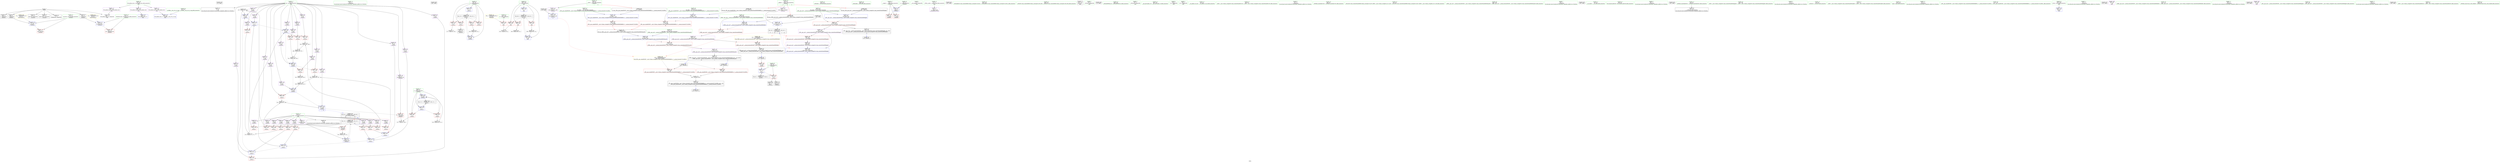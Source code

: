 digraph "SVFG" {
	label="SVFG";

	Node0x55f0c89d2800 [shape=record,color=grey,label="{NodeID: 0\nNullPtr}"];
	Node0x55f0c89d2800 -> Node0x55f0c89eebf0[style=solid];
	Node0x55f0c89d2800 -> Node0x55f0c89eecf0[style=solid];
	Node0x55f0c89d2800 -> Node0x55f0c89eedc0[style=solid];
	Node0x55f0c89d2800 -> Node0x55f0c89eee90[style=solid];
	Node0x55f0c89d2800 -> Node0x55f0c89eef60[style=solid];
	Node0x55f0c89d2800 -> Node0x55f0c89ef030[style=solid];
	Node0x55f0c89d2800 -> Node0x55f0c89f53e0[style=solid];
	Node0x55f0c8a1b880 [shape=record,color=black,label="{NodeID: 346\n91 = PHI()\n}"];
	Node0x55f0c89fb600 [shape=record,color=grey,label="{NodeID: 263\n167 = Binary(164, 166, )\n}"];
	Node0x55f0c89fb600 -> Node0x55f0c89f5dd0[style=solid];
	Node0x55f0c89f5f70 [shape=record,color=blue,label="{NodeID: 180\n179\<--178\n\<--sub7\n_Z5Solvev\n}"];
	Node0x55f0c89f5f70 -> Node0x55f0c89f4000[style=dashed];
	Node0x55f0c89f5f70 -> Node0x55f0c89f40d0[style=dashed];
	Node0x55f0c89f5f70 -> Node0x55f0c89f41a0[style=dashed];
	Node0x55f0c89f5f70 -> Node0x55f0c89f6040[style=dashed];
	Node0x55f0c89ed1c0 [shape=record,color=purple,label="{NodeID: 97\n179\<--21\n\<--out\n_Z5Solvev\n}"];
	Node0x55f0c89ed1c0 -> Node0x55f0c89f5f70[style=solid];
	Node0x55f0c89eb100 [shape=record,color=green,label="{NodeID: 14\n218\<--1\n\<--dummyObj\nCan only get source location for instruction, argument, global var or function.}"];
	Node0x55f0c8a1e530 [shape=record,color=black,label="{NodeID: 360\n350 = PHI()\n}"];
	Node0x55f0c89f27c0 [shape=record,color=grey,label="{NodeID: 277\n217 = cmp(216, 218, )\n}"];
	Node0x55f0c89f0b90 [shape=record,color=blue,label="{NodeID: 194\n329\<--214\ni\<--\nmain\n}"];
	Node0x55f0c89f0b90 -> Node0x55f0c8a0a310[style=dashed];
	Node0x55f0c89edd50 [shape=record,color=purple,label="{NodeID: 111\n381\<--40\nllvm.global_ctors_1\<--llvm.global_ctors\nGlob }"];
	Node0x55f0c89edd50 -> Node0x55f0c89f52e0[style=solid];
	Node0x55f0c89ebe40 [shape=record,color=green,label="{NodeID: 28\n78\<--79\n__begin1\<--__begin1_field_insensitive\n_Z5Solvev\n|{|<s1>9|<s2>10|<s3>11}}"];
	Node0x55f0c89ebe40 -> Node0x55f0c89edf50[style=solid];
	Node0x55f0c89ebe40:s1 -> Node0x55f0c8a1e700[style=solid,color=red];
	Node0x55f0c89ebe40:s2 -> Node0x55f0c8a1ea40[style=solid,color=red];
	Node0x55f0c89ebe40:s3 -> Node0x55f0c8a1ed90[style=solid,color=red];
	Node0x55f0c8a0a310 [shape=record,color=black,label="{NodeID: 291\nMR_38V_3 = PHI(MR_38V_4, MR_38V_2, )\npts\{330 \}\n}"];
	Node0x55f0c8a0a310 -> Node0x55f0c89f4ea0[style=dashed];
	Node0x55f0c8a0a310 -> Node0x55f0c89f4f70[style=dashed];
	Node0x55f0c8a0a310 -> Node0x55f0c89f5040[style=dashed];
	Node0x55f0c8a0a310 -> Node0x55f0c89f0c60[style=dashed];
	Node0x55f0c89f3230 [shape=record,color=red,label="{NodeID: 125\n223\<--84\n\<--i\n_Z5Solvev\n}"];
	Node0x55f0c89f3230 -> Node0x55f0c89ef670[style=solid];
	Node0x55f0c89ecb50 [shape=record,color=green,label="{NodeID: 42\n231\<--232\n_ZNSolsEi\<--_ZNSolsEi_field_insensitive\n}"];
	Node0x55f0c89f3d90 [shape=record,color=red,label="{NodeID: 139\n175\<--174\n\<--\n_Z5Solvev\n}"];
	Node0x55f0c89f3d90 -> Node0x55f0c89f1ec0[style=solid];
	Node0x55f0c89ee820 [shape=record,color=green,label="{NodeID: 56\n336\<--337\n_ZNSirsERi\<--_ZNSirsERi_field_insensitive\n}"];
	Node0x55f0c89f48f0 [shape=record,color=red,label="{NodeID: 153\n286\<--283\n\<--call\n_ZN9__gnu_cxxneIPcNSt7__cxx1112basic_stringIcSt11char_traitsIcESaIcEEEEEbRKNS_17__normal_iteratorIT_T0_EESD_\n}"];
	Node0x55f0c89f48f0 -> Node0x55f0c89f24c0[style=solid];
	Node0x55f0c89ef4d0 [shape=record,color=black,label="{NodeID: 70\n127\<--125\nidxprom\<--\n_Z5Solvev\n}"];
	Node0x55f0c89f54e0 [shape=record,color=blue,label="{NodeID: 167\n76\<--70\n__range1\<--s\n_Z5Solvev\n}"];
	Node0x55f0c89f54e0 -> Node0x55f0c89f2ef0[style=dashed];
	Node0x55f0c89f54e0 -> Node0x55f0c89f2fc0[style=dashed];
	Node0x55f0c89f0030 [shape=record,color=purple,label="{NodeID: 84\n170\<--8\n\<--num\n_Z5Solvev\n}"];
	Node0x55f0c89f0030 -> Node0x55f0c89f3cc0[style=solid];
	Node0x55f0c89e7a30 [shape=record,color=green,label="{NodeID: 1\n7\<--1\n__dso_handle\<--dummyObj\nGlob }"];
	Node0x55f0c8a1d710 [shape=record,color=black,label="{NodeID: 347\n104 = PHI()\n}"];
	Node0x55f0c8a1d710 -> Node0x55f0c89f55b0[style=solid];
	Node0x55f0c89fb780 [shape=record,color=grey,label="{NodeID: 264\n349 = Binary(348, 131, )\n}"];
	Node0x55f0c89f6040 [shape=record,color=blue,label="{NodeID: 181\n192\<--191\n\<--sub10\n_Z5Solvev\n}"];
	Node0x55f0c89f6040 -> Node0x55f0c89f4340[style=dashed];
	Node0x55f0c89f6040 -> Node0x55f0c89f4410[style=dashed];
	Node0x55f0c89f6040 -> Node0x55f0c89f6110[style=dashed];
	Node0x55f0c89ed290 [shape=record,color=purple,label="{NodeID: 98\n183\<--21\n\<--out\n_Z5Solvev\n}"];
	Node0x55f0c89ed290 -> Node0x55f0c89f4000[style=solid];
	Node0x55f0c89eb200 [shape=record,color=green,label="{NodeID: 15\n4\<--6\n_ZStL8__ioinit\<--_ZStL8__ioinit_field_insensitive\nGlob }"];
	Node0x55f0c89eb200 -> Node0x55f0c89efa80[style=solid];
	Node0x55f0c8a1e630 [shape=record,color=black,label="{NodeID: 361\n352 = PHI()\n}"];
	Node0x55f0c89f2940 [shape=record,color=grey,label="{NodeID: 278\n227 = cmp(222, 226, )\n}"];
	Node0x55f0c89f0c60 [shape=record,color=blue,label="{NodeID: 195\n329\<--356\ni\<--inc\nmain\n}"];
	Node0x55f0c89f0c60 -> Node0x55f0c8a0a310[style=dashed];
	Node0x55f0c89ede50 [shape=record,color=purple,label="{NodeID: 112\n382\<--40\nllvm.global_ctors_2\<--llvm.global_ctors\nGlob }"];
	Node0x55f0c89ede50 -> Node0x55f0c89f53e0[style=solid];
	Node0x55f0c89ebf10 [shape=record,color=green,label="{NodeID: 29\n80\<--81\n__end1\<--__end1_field_insensitive\n_Z5Solvev\n|{|<s1>9}}"];
	Node0x55f0c89ebf10 -> Node0x55f0c89ee020[style=solid];
	Node0x55f0c89ebf10:s1 -> Node0x55f0c8a1e900[style=solid,color=red];
	Node0x55f0c8a0a810 [shape=record,color=black,label="{NodeID: 292\nMR_40V_2 = PHI(MR_40V_3, MR_40V_1, )\npts\{200000 330000 \}\n|{<s0>23|<s1>23}}"];
	Node0x55f0c8a0a810:s0 -> Node0x55f0c89f5a90[style=dashed,color=red];
	Node0x55f0c8a0a810:s1 -> Node0x55f0c8a06c10[style=dashed,color=red];
	Node0x55f0c89f3300 [shape=record,color=red,label="{NodeID: 126\n229\<--84\n\<--i\n_Z5Solvev\n}"];
	Node0x55f0c89ecc50 [shape=record,color=green,label="{NodeID: 43\n244\<--245\n_ZSt4endlIcSt11char_traitsIcEERSt13basic_ostreamIT_T0_ES6_\<--_ZSt4endlIcSt11char_traitsIcEERSt13basic_ostreamIT_T0_ES6__field_insensitive\n}"];
	Node0x55f0c89f3e60 [shape=record,color=red,label="{NodeID: 140\n177\<--176\n\<--\n_Z5Solvev\n}"];
	Node0x55f0c89f3e60 -> Node0x55f0c89f1ec0[style=solid];
	Node0x55f0c89ee920 [shape=record,color=green,label="{NodeID: 57\n346\<--347\n_ZStlsISt11char_traitsIcEERSt13basic_ostreamIcT_ES5_PKc\<--_ZStlsISt11char_traitsIcEERSt13basic_ostreamIcT_ES5_PKc_field_insensitive\n}"];
	Node0x55f0c89f49c0 [shape=record,color=red,label="{NodeID: 154\n289\<--288\n\<--call1\n_ZN9__gnu_cxxneIPcNSt7__cxx1112basic_stringIcSt11char_traitsIcESaIcEEEEEbRKNS_17__normal_iteratorIT_T0_EESD_\n}"];
	Node0x55f0c89f49c0 -> Node0x55f0c89f24c0[style=solid];
	Node0x55f0c89ef5a0 [shape=record,color=black,label="{NodeID: 71\n324\<--214\nmain_ret\<--\nmain\n}"];
	Node0x55f0c89f55b0 [shape=record,color=blue,label="{NodeID: 168\n107\<--104\ncoerce.dive\<--call1\n_Z5Solvev\n}"];
	Node0x55f0c89f55b0 -> Node0x55f0c8a07110[style=dashed];
	Node0x55f0c89f0100 [shape=record,color=purple,label="{NodeID: 85\n174\<--8\n\<--num\n_Z5Solvev\n}"];
	Node0x55f0c89f0100 -> Node0x55f0c89f3d90[style=solid];
	Node0x55f0c89e9950 [shape=record,color=green,label="{NodeID: 2\n34\<--1\n_ZSt3cin\<--dummyObj\nGlob }"];
	Node0x55f0c8a1d870 [shape=record,color=black,label="{NodeID: 348\n52 = PHI()\n}"];
	Node0x55f0c89fb900 [shape=record,color=grey,label="{NodeID: 265\n201 = Binary(200, 202, )\n}"];
	Node0x55f0c89fb900 -> Node0x55f0c89f2340[style=solid];
	Node0x55f0c89f6110 [shape=record,color=blue,label="{NodeID: 182\n204\<--203\n\<--sub12\n_Z5Solvev\n}"];
	Node0x55f0c89f6110 -> Node0x55f0c89f45b0[style=dashed];
	Node0x55f0c89f6110 -> Node0x55f0c89f61e0[style=dashed];
	Node0x55f0c89ed360 [shape=record,color=purple,label="{NodeID: 99\n186\<--21\n\<--out\n_Z5Solvev\n}"];
	Node0x55f0c89ed360 -> Node0x55f0c89f40d0[style=solid];
	Node0x55f0c89eb300 [shape=record,color=green,label="{NodeID: 16\n8\<--20\nnum\<--num_field_insensitive\nGlob }"];
	Node0x55f0c89eb300 -> Node0x55f0c89ef100[style=solid];
	Node0x55f0c89eb300 -> Node0x55f0c89efb50[style=solid];
	Node0x55f0c89eb300 -> Node0x55f0c89efc20[style=solid];
	Node0x55f0c89eb300 -> Node0x55f0c89efcf0[style=solid];
	Node0x55f0c89eb300 -> Node0x55f0c89efdc0[style=solid];
	Node0x55f0c89eb300 -> Node0x55f0c89efe90[style=solid];
	Node0x55f0c89eb300 -> Node0x55f0c89eff60[style=solid];
	Node0x55f0c89eb300 -> Node0x55f0c89f0030[style=solid];
	Node0x55f0c89eb300 -> Node0x55f0c89f0100[style=solid];
	Node0x55f0c89eb300 -> Node0x55f0c89f01d0[style=solid];
	Node0x55f0c89eb300 -> Node0x55f0c89f02a0[style=solid];
	Node0x55f0c89eb300 -> Node0x55f0c89f0370[style=solid];
	Node0x55f0c8a1e700 [shape=record,color=black,label="{NodeID: 362\n274 = PHI(78, )\n0th arg _ZN9__gnu_cxxneIPcNSt7__cxx1112basic_stringIcSt11char_traitsIcESaIcEEEEEbRKNS_17__normal_iteratorIT_T0_EESD_ }"];
	Node0x55f0c8a1e700 -> Node0x55f0c89f65f0[style=solid];
	Node0x55f0c8a06710 [shape=record,color=black,label="{NodeID: 279\nMR_8V_2 = PHI(MR_8V_3, MR_8V_1, )\npts\{83 \}\n}"];
	Node0x55f0c8a06710 -> Node0x55f0c89f5750[style=dashed];
	Node0x55f0c89f0d30 [shape=record,color=blue,label="{NodeID: 196\n370\<--369\nthis.addr\<--this\n_ZNK9__gnu_cxx17__normal_iteratorIPcNSt7__cxx1112basic_stringIcSt11char_traitsIcESaIcEEEE4baseEv\n}"];
	Node0x55f0c89f0d30 -> Node0x55f0c89f5110[style=dashed];
	Node0x55f0c89edf50 [shape=record,color=purple,label="{NodeID: 113\n107\<--78\ncoerce.dive\<--__begin1\n_Z5Solvev\n}"];
	Node0x55f0c89edf50 -> Node0x55f0c89f55b0[style=solid];
	Node0x55f0c89ebfe0 [shape=record,color=green,label="{NodeID: 30\n82\<--83\nt\<--t_field_insensitive\n_Z5Solvev\n}"];
	Node0x55f0c89ebfe0 -> Node0x55f0c89f3090[style=solid];
	Node0x55f0c89ebfe0 -> Node0x55f0c89f5750[style=solid];
	Node0x55f0c8a0ad40 [shape=record,color=black,label="{NodeID: 293\nMR_10V_3 = PHI(MR_10V_4, MR_10V_2, )\npts\{85 \}\n}"];
	Node0x55f0c8a0ad40 -> Node0x55f0c89f3160[style=dashed];
	Node0x55f0c8a0ad40 -> Node0x55f0c89f3230[style=dashed];
	Node0x55f0c8a0ad40 -> Node0x55f0c89f3300[style=dashed];
	Node0x55f0c8a0ad40 -> Node0x55f0c89f33d0[style=dashed];
	Node0x55f0c8a0ad40 -> Node0x55f0c89f6520[style=dashed];
	Node0x55f0c89f33d0 [shape=record,color=red,label="{NodeID: 127\n239\<--84\n\<--i\n_Z5Solvev\n}"];
	Node0x55f0c89f33d0 -> Node0x55f0c89fbc00[style=solid];
	Node0x55f0c89ecd50 [shape=record,color=green,label="{NodeID: 44\n246\<--247\n_ZNSolsEPFRSoS_E\<--_ZNSolsEPFRSoS_E_field_insensitive\n}"];
	Node0x55f0c89f3f30 [shape=record,color=red,label="{NodeID: 141\n182\<--181\n\<--\n_Z5Solvev\n}"];
	Node0x55f0c89f3f30 -> Node0x55f0c89f1d40[style=solid];
	Node0x55f0c89eea20 [shape=record,color=green,label="{NodeID: 58\n370\<--371\nthis.addr\<--this.addr_field_insensitive\n_ZNK9__gnu_cxx17__normal_iteratorIPcNSt7__cxx1112basic_stringIcSt11char_traitsIcESaIcEEEE4baseEv\n}"];
	Node0x55f0c89eea20 -> Node0x55f0c89f5110[style=solid];
	Node0x55f0c89eea20 -> Node0x55f0c89f0d30[style=solid];
	Node0x55f0c89f4a90 [shape=record,color=red,label="{NodeID: 155\n297\<--294\nthis1\<--this.addr\n_ZNK9__gnu_cxx17__normal_iteratorIPcNSt7__cxx1112basic_stringIcSt11char_traitsIcESaIcEEEEdeEv\n}"];
	Node0x55f0c89f4a90 -> Node0x55f0c89f2a10[style=solid];
	Node0x55f0c89ef670 [shape=record,color=black,label="{NodeID: 72\n224\<--223\nidxprom17\<--\n_Z5Solvev\n}"];
	Node0x55f0c89f5680 [shape=record,color=blue,label="{NodeID: 169\n113\<--110\ncoerce.dive3\<--call2\n_Z5Solvev\n|{<s0>9}}"];
	Node0x55f0c89f5680:s0 -> Node0x55f0c8a0c260[style=dashed,color=red];
	Node0x55f0c89f01d0 [shape=record,color=purple,label="{NodeID: 86\n181\<--8\n\<--num\n_Z5Solvev\n}"];
	Node0x55f0c89f01d0 -> Node0x55f0c89f3f30[style=solid];
	Node0x55f0c89ea0a0 [shape=record,color=green,label="{NodeID: 3\n35\<--1\n_ZSt4cout\<--dummyObj\nGlob }"];
	Node0x55f0c8a1d940 [shape=record,color=black,label="{NodeID: 349\n110 = PHI()\n}"];
	Node0x55f0c8a1d940 -> Node0x55f0c89f5680[style=solid];
	Node0x55f0c89fba80 [shape=record,color=grey,label="{NodeID: 266\n235 = Binary(234, 131, )\n}"];
	Node0x55f0c89fba80 -> Node0x55f0c89f6450[style=solid];
	Node0x55f0c89f61e0 [shape=record,color=blue,label="{NodeID: 183\n211\<--210\n\<--sub13\n_Z5Solvev\n|{|<s1>23}}"];
	Node0x55f0c89f61e0 -> Node0x55f0c89f4680[style=dashed];
	Node0x55f0c89f61e0:s1 -> Node0x55f0c8a0a810[style=dashed,color=blue];
	Node0x55f0c89ed430 [shape=record,color=purple,label="{NodeID: 100\n189\<--21\n\<--out\n_Z5Solvev\n}"];
	Node0x55f0c89ed430 -> Node0x55f0c89f41a0[style=solid];
	Node0x55f0c89eb400 [shape=record,color=green,label="{NodeID: 17\n21\<--33\nout\<--out_field_insensitive\nGlob }"];
	Node0x55f0c89eb400 -> Node0x55f0c89ef200[style=solid];
	Node0x55f0c89eb400 -> Node0x55f0c89f0440[style=solid];
	Node0x55f0c89eb400 -> Node0x55f0c89f0510[style=solid];
	Node0x55f0c89eb400 -> Node0x55f0c89f05e0[style=solid];
	Node0x55f0c89eb400 -> Node0x55f0c89f06b0[style=solid];
	Node0x55f0c89eb400 -> Node0x55f0c89f0780[style=solid];
	Node0x55f0c89eb400 -> Node0x55f0c89f0850[style=solid];
	Node0x55f0c89eb400 -> Node0x55f0c89f0920[style=solid];
	Node0x55f0c89eb400 -> Node0x55f0c89ed0f0[style=solid];
	Node0x55f0c89eb400 -> Node0x55f0c89ed1c0[style=solid];
	Node0x55f0c89eb400 -> Node0x55f0c89ed290[style=solid];
	Node0x55f0c89eb400 -> Node0x55f0c89ed360[style=solid];
	Node0x55f0c89eb400 -> Node0x55f0c89ed430[style=solid];
	Node0x55f0c89eb400 -> Node0x55f0c89ed500[style=solid];
	Node0x55f0c89eb400 -> Node0x55f0c89ed5d0[style=solid];
	Node0x55f0c89eb400 -> Node0x55f0c89ed6a0[style=solid];
	Node0x55f0c89eb400 -> Node0x55f0c89ed770[style=solid];
	Node0x55f0c89eb400 -> Node0x55f0c89ed840[style=solid];
	Node0x55f0c89eb400 -> Node0x55f0c89ed910[style=solid];
	Node0x55f0c89eb400 -> Node0x55f0c89ed9e0[style=solid];
	Node0x55f0c8a1e900 [shape=record,color=black,label="{NodeID: 363\n275 = PHI(80, )\n1st arg _ZN9__gnu_cxxneIPcNSt7__cxx1112basic_stringIcSt11char_traitsIcESaIcEEEEEbRKNS_17__normal_iteratorIT_T0_EESD_ }"];
	Node0x55f0c8a1e900 -> Node0x55f0c89f66c0[style=solid];
	Node0x55f0c8a06c10 [shape=record,color=black,label="{NodeID: 280\nMR_14V_2 = PHI(MR_14V_3, MR_14V_1, )\npts\{200000 \}\n|{|<s12>23}}"];
	Node0x55f0c8a06c10 -> Node0x55f0c89f3710[style=dashed];
	Node0x55f0c8a06c10 -> Node0x55f0c89f37e0[style=dashed];
	Node0x55f0c8a06c10 -> Node0x55f0c89f38b0[style=dashed];
	Node0x55f0c8a06c10 -> Node0x55f0c89f3980[style=dashed];
	Node0x55f0c8a06c10 -> Node0x55f0c89f3a50[style=dashed];
	Node0x55f0c8a06c10 -> Node0x55f0c89f3b20[style=dashed];
	Node0x55f0c8a06c10 -> Node0x55f0c89f3cc0[style=dashed];
	Node0x55f0c8a06c10 -> Node0x55f0c89f3d90[style=dashed];
	Node0x55f0c8a06c10 -> Node0x55f0c89f3f30[style=dashed];
	Node0x55f0c8a06c10 -> Node0x55f0c89f4270[style=dashed];
	Node0x55f0c8a06c10 -> Node0x55f0c89f44e0[style=dashed];
	Node0x55f0c8a06c10 -> Node0x55f0c89f5820[style=dashed];
	Node0x55f0c8a06c10:s12 -> Node0x55f0c8a0a810[style=dashed,color=blue];
	Node0x55f0c89ee020 [shape=record,color=purple,label="{NodeID: 114\n113\<--80\ncoerce.dive3\<--__end1\n_Z5Solvev\n}"];
	Node0x55f0c89ee020 -> Node0x55f0c89f5680[style=solid];
	Node0x55f0c89ec0b0 [shape=record,color=green,label="{NodeID: 31\n84\<--85\ni\<--i_field_insensitive\n_Z5Solvev\n}"];
	Node0x55f0c89ec0b0 -> Node0x55f0c89f3160[style=solid];
	Node0x55f0c89ec0b0 -> Node0x55f0c89f3230[style=solid];
	Node0x55f0c89ec0b0 -> Node0x55f0c89f3300[style=solid];
	Node0x55f0c89ec0b0 -> Node0x55f0c89f33d0[style=solid];
	Node0x55f0c89ec0b0 -> Node0x55f0c89f62b0[style=solid];
	Node0x55f0c89ec0b0 -> Node0x55f0c89f6520[style=solid];
	Node0x55f0c8a0b240 [shape=record,color=black,label="{NodeID: 294\nMR_12V_2 = PHI(MR_12V_4, MR_12V_1, )\npts\{87 \}\n}"];
	Node0x55f0c8a0b240 -> Node0x55f0c89f6380[style=dashed];
	Node0x55f0c89f34a0 [shape=record,color=red,label="{NodeID: 128\n222\<--86\n\<--j\n_Z5Solvev\n}"];
	Node0x55f0c89f34a0 -> Node0x55f0c89f2940[style=solid];
	Node0x55f0c89ece50 [shape=record,color=green,label="{NodeID: 45\n260\<--261\n__gxx_personality_v0\<--__gxx_personality_v0_field_insensitive\n}"];
	Node0x55f0c89f4000 [shape=record,color=red,label="{NodeID: 142\n184\<--183\n\<--\n_Z5Solvev\n}"];
	Node0x55f0c89f4000 -> Node0x55f0c89f1d40[style=solid];
	Node0x55f0c89eeaf0 [shape=record,color=green,label="{NodeID: 59\n42\<--376\n_GLOBAL__sub_I_IvL_0_0.cpp\<--_GLOBAL__sub_I_IvL_0_0.cpp_field_insensitive\n}"];
	Node0x55f0c89eeaf0 -> Node0x55f0c89f52e0[style=solid];
	Node0x55f0c89f4b60 [shape=record,color=red,label="{NodeID: 156\n299\<--298\n\<--_M_current\n_ZNK9__gnu_cxx17__normal_iteratorIPcNSt7__cxx1112basic_stringIcSt11char_traitsIcESaIcEEEEdeEv\n}"];
	Node0x55f0c89f4b60 -> Node0x55f0c89ef810[style=solid];
	Node0x55f0c89ef740 [shape=record,color=black,label="{NodeID: 73\n273\<--290\n_ZN9__gnu_cxxneIPcNSt7__cxx1112basic_stringIcSt11char_traitsIcESaIcEEEEEbRKNS_17__normal_iteratorIT_T0_EESD__ret\<--cmp\n_ZN9__gnu_cxxneIPcNSt7__cxx1112basic_stringIcSt11char_traitsIcESaIcEEEEEbRKNS_17__normal_iteratorIT_T0_EESD_\n|{<s0>9}}"];
	Node0x55f0c89ef740:s0 -> Node0x55f0c8a1da70[style=solid,color=blue];
	Node0x55f0c89f5750 [shape=record,color=blue,label="{NodeID: 170\n82\<--123\nt\<--\n_Z5Solvev\n}"];
	Node0x55f0c89f5750 -> Node0x55f0c89f3090[style=dashed];
	Node0x55f0c89f5750 -> Node0x55f0c8a06710[style=dashed];
	Node0x55f0c89f02a0 [shape=record,color=purple,label="{NodeID: 87\n194\<--8\n\<--num\n_Z5Solvev\n}"];
	Node0x55f0c89f02a0 -> Node0x55f0c89f4270[style=solid];
	Node0x55f0c89ea130 [shape=record,color=green,label="{NodeID: 4\n36\<--1\n.str\<--dummyObj\nGlob }"];
	Node0x55f0c8a1da70 [shape=record,color=black,label="{NodeID: 350\n116 = PHI(273, )\n}"];
	Node0x55f0c89fbc00 [shape=record,color=grey,label="{NodeID: 267\n240 = Binary(239, 131, )\n}"];
	Node0x55f0c89fbc00 -> Node0x55f0c89f6520[style=solid];
	Node0x55f0c89f62b0 [shape=record,color=blue,label="{NodeID: 184\n84\<--214\ni\<--\n_Z5Solvev\n}"];
	Node0x55f0c89f62b0 -> Node0x55f0c8a0ad40[style=dashed];
	Node0x55f0c89ed500 [shape=record,color=purple,label="{NodeID: 101\n192\<--21\n\<--out\n_Z5Solvev\n}"];
	Node0x55f0c89ed500 -> Node0x55f0c89f6040[style=solid];
	Node0x55f0c89eb500 [shape=record,color=green,label="{NodeID: 18\n40\<--44\nllvm.global_ctors\<--llvm.global_ctors_field_insensitive\nGlob }"];
	Node0x55f0c89eb500 -> Node0x55f0c89edc50[style=solid];
	Node0x55f0c89eb500 -> Node0x55f0c89edd50[style=solid];
	Node0x55f0c89eb500 -> Node0x55f0c89ede50[style=solid];
	Node0x55f0c8a1ea40 [shape=record,color=black,label="{NodeID: 364\n293 = PHI(78, )\n0th arg _ZNK9__gnu_cxx17__normal_iteratorIPcNSt7__cxx1112basic_stringIcSt11char_traitsIcESaIcEEEEdeEv }"];
	Node0x55f0c8a1ea40 -> Node0x55f0c89f6790[style=solid];
	Node0x55f0c8a07110 [shape=record,color=black,label="{NodeID: 281\nMR_18V_3 = PHI(MR_18V_4, MR_18V_2, )\npts\{790000 \}\n|{<s0>9|<s1>10|<s2>11|<s3>11}}"];
	Node0x55f0c8a07110:s0 -> Node0x55f0c8a0c260[style=dashed,color=red];
	Node0x55f0c8a07110:s1 -> Node0x55f0c8a0cc60[style=dashed,color=red];
	Node0x55f0c8a07110:s2 -> Node0x55f0c89f4d00[style=dashed,color=red];
	Node0x55f0c8a07110:s3 -> Node0x55f0c89f09f0[style=dashed,color=red];
	Node0x55f0c89f2a10 [shape=record,color=purple,label="{NodeID: 115\n298\<--297\n_M_current\<--this1\n_ZNK9__gnu_cxx17__normal_iteratorIPcNSt7__cxx1112basic_stringIcSt11char_traitsIcESaIcEEEEdeEv\n}"];
	Node0x55f0c89f2a10 -> Node0x55f0c89f4b60[style=solid];
	Node0x55f0c89ec180 [shape=record,color=green,label="{NodeID: 32\n86\<--87\nj\<--j_field_insensitive\n_Z5Solvev\n}"];
	Node0x55f0c89ec180 -> Node0x55f0c89f34a0[style=solid];
	Node0x55f0c89ec180 -> Node0x55f0c89f3570[style=solid];
	Node0x55f0c89ec180 -> Node0x55f0c89f6380[style=solid];
	Node0x55f0c89ec180 -> Node0x55f0c89f6450[style=solid];
	Node0x55f0c89f3570 [shape=record,color=red,label="{NodeID: 129\n234\<--86\n\<--j\n_Z5Solvev\n}"];
	Node0x55f0c89f3570 -> Node0x55f0c89fba80[style=solid];
	Node0x55f0c89ecf50 [shape=record,color=green,label="{NodeID: 46\n276\<--277\n__lhs.addr\<--__lhs.addr_field_insensitive\n_ZN9__gnu_cxxneIPcNSt7__cxx1112basic_stringIcSt11char_traitsIcESaIcEEEEEbRKNS_17__normal_iteratorIT_T0_EESD_\n}"];
	Node0x55f0c89ecf50 -> Node0x55f0c89f4750[style=solid];
	Node0x55f0c89ecf50 -> Node0x55f0c89f65f0[style=solid];
	Node0x55f0c89f40d0 [shape=record,color=red,label="{NodeID: 143\n187\<--186\n\<--\n_Z5Solvev\n}"];
	Node0x55f0c89f40d0 -> Node0x55f0c89fb300[style=solid];
	Node0x55f0c89eebf0 [shape=record,color=black,label="{NodeID: 60\n2\<--3\ndummyVal\<--dummyVal\n}"];
	Node0x55f0c89f4c30 [shape=record,color=red,label="{NodeID: 157\n306\<--303\nthis1\<--this.addr\n_ZN9__gnu_cxx17__normal_iteratorIPcNSt7__cxx1112basic_stringIcSt11char_traitsIcESaIcEEEEppEv\n}"];
	Node0x55f0c89f4c30 -> Node0x55f0c89ef8e0[style=solid];
	Node0x55f0c89f4c30 -> Node0x55f0c89f2ae0[style=solid];
	Node0x55f0c89ef810 [shape=record,color=black,label="{NodeID: 74\n292\<--299\n_ZNK9__gnu_cxx17__normal_iteratorIPcNSt7__cxx1112basic_stringIcSt11char_traitsIcESaIcEEEEdeEv_ret\<--\n_ZNK9__gnu_cxx17__normal_iteratorIPcNSt7__cxx1112basic_stringIcSt11char_traitsIcESaIcEEEEdeEv\n|{<s0>10}}"];
	Node0x55f0c89ef810:s0 -> Node0x55f0c8a1db70[style=solid,color=blue];
	Node0x55f0c89f5820 [shape=record,color=blue,label="{NodeID: 171\n128\<--130\narrayidx\<--inc\n_Z5Solvev\n}"];
	Node0x55f0c89f5820 -> Node0x55f0c8a06c10[style=dashed];
	Node0x55f0c89f0370 [shape=record,color=purple,label="{NodeID: 88\n206\<--8\n\<--num\n_Z5Solvev\n}"];
	Node0x55f0c89f0370 -> Node0x55f0c89f44e0[style=solid];
	Node0x55f0c89ea1f0 [shape=record,color=green,label="{NodeID: 5\n38\<--1\n.str.1\<--dummyObj\nGlob }"];
	Node0x55f0c8a1db70 [shape=record,color=black,label="{NodeID: 351\n120 = PHI(292, )\n}"];
	Node0x55f0c8a1db70 -> Node0x55f0c89f3640[style=solid];
	Node0x55f0c89f1a40 [shape=record,color=grey,label="{NodeID: 268\n130 = Binary(129, 131, )\n}"];
	Node0x55f0c89f1a40 -> Node0x55f0c89f5820[style=solid];
	Node0x55f0c89f6380 [shape=record,color=blue,label="{NodeID: 185\n86\<--214\nj\<--\n_Z5Solvev\n}"];
	Node0x55f0c89f6380 -> Node0x55f0c89f34a0[style=dashed];
	Node0x55f0c89f6380 -> Node0x55f0c89f3570[style=dashed];
	Node0x55f0c89f6380 -> Node0x55f0c89f6450[style=dashed];
	Node0x55f0c89f6380 -> Node0x55f0c8a0b240[style=dashed];
	Node0x55f0c89ed5d0 [shape=record,color=purple,label="{NodeID: 102\n196\<--21\n\<--out\n_Z5Solvev\n}"];
	Node0x55f0c89ed5d0 -> Node0x55f0c89f4340[style=solid];
	Node0x55f0c89eb600 [shape=record,color=green,label="{NodeID: 19\n45\<--46\n__cxx_global_var_init\<--__cxx_global_var_init_field_insensitive\n}"];
	Node0x55f0c8a1eb80 [shape=record,color=black,label="{NodeID: 365\n369 = PHI(282, 287, )\n0th arg _ZNK9__gnu_cxx17__normal_iteratorIPcNSt7__cxx1112basic_stringIcSt11char_traitsIcESaIcEEEE4baseEv }"];
	Node0x55f0c8a1eb80 -> Node0x55f0c89f0d30[style=solid];
	Node0x55f0c89f2ae0 [shape=record,color=purple,label="{NodeID: 116\n307\<--306\n_M_current\<--this1\n_ZN9__gnu_cxx17__normal_iteratorIPcNSt7__cxx1112basic_stringIcSt11char_traitsIcESaIcEEEEppEv\n}"];
	Node0x55f0c89f2ae0 -> Node0x55f0c89f4d00[style=solid];
	Node0x55f0c89f2ae0 -> Node0x55f0c89f09f0[style=solid];
	Node0x55f0c89ec250 [shape=record,color=green,label="{NodeID: 33\n89\<--90\n_ZNSt7__cxx1112basic_stringIcSt11char_traitsIcESaIcEEC1Ev\<--_ZNSt7__cxx1112basic_stringIcSt11char_traitsIcESaIcEEC1Ev_field_insensitive\n}"];
	Node0x55f0c8a0c260 [shape=record,color=yellow,style=double,label="{NodeID: 296\n26V_1 = ENCHI(MR_26V_0)\npts\{790000 810000 \}\nFun[_ZN9__gnu_cxxneIPcNSt7__cxx1112basic_stringIcSt11char_traitsIcESaIcEEEEEbRKNS_17__normal_iteratorIT_T0_EESD_]}"];
	Node0x55f0c8a0c260 -> Node0x55f0c89f48f0[style=dashed];
	Node0x55f0c8a0c260 -> Node0x55f0c89f49c0[style=dashed];
	Node0x55f0c89f3640 [shape=record,color=red,label="{NodeID: 130\n123\<--120\n\<--call5\n_Z5Solvev\n}"];
	Node0x55f0c89f3640 -> Node0x55f0c89f5750[style=solid];
	Node0x55f0c89ed020 [shape=record,color=green,label="{NodeID: 47\n278\<--279\n__rhs.addr\<--__rhs.addr_field_insensitive\n_ZN9__gnu_cxxneIPcNSt7__cxx1112basic_stringIcSt11char_traitsIcESaIcEEEEEbRKNS_17__normal_iteratorIT_T0_EESD_\n}"];
	Node0x55f0c89ed020 -> Node0x55f0c89f4820[style=solid];
	Node0x55f0c89ed020 -> Node0x55f0c89f66c0[style=solid];
	Node0x55f0c89f41a0 [shape=record,color=red,label="{NodeID: 144\n190\<--189\n\<--\n_Z5Solvev\n}"];
	Node0x55f0c89f41a0 -> Node0x55f0c89f21c0[style=solid];
	Node0x55f0c89eecf0 [shape=record,color=black,label="{NodeID: 61\n138\<--3\n\<--dummyVal\n_Z5Solvev\n}"];
	Node0x55f0c89f4d00 [shape=record,color=red,label="{NodeID: 158\n308\<--307\n\<--_M_current\n_ZN9__gnu_cxx17__normal_iteratorIPcNSt7__cxx1112basic_stringIcSt11char_traitsIcESaIcEEEEppEv\n}"];
	Node0x55f0c89f4d00 -> Node0x55f0c89f2bb0[style=solid];
	Node0x55f0c89ef8e0 [shape=record,color=black,label="{NodeID: 75\n301\<--306\n_ZN9__gnu_cxx17__normal_iteratorIPcNSt7__cxx1112basic_stringIcSt11char_traitsIcESaIcEEEEppEv_ret\<--this1\n_ZN9__gnu_cxx17__normal_iteratorIPcNSt7__cxx1112basic_stringIcSt11char_traitsIcESaIcEEEEppEv\n|{<s0>11}}"];
	Node0x55f0c89ef8e0:s0 -> Node0x55f0c8a1dd00[style=solid,color=blue];
	Node0x55f0c89f58f0 [shape=record,color=blue,label="{NodeID: 172\n72\<--139\nexn.slot\<--\n_Z5Solvev\n}"];
	Node0x55f0c89f58f0 -> Node0x55f0c89f2d50[style=dashed];
	Node0x55f0c89f0440 [shape=record,color=purple,label="{NodeID: 89\n149\<--21\n\<--out\n_Z5Solvev\n}"];
	Node0x55f0c89f0440 -> Node0x55f0c89f5a90[style=solid];
	Node0x55f0c89eaa90 [shape=record,color=green,label="{NodeID: 6\n41\<--1\n\<--dummyObj\nCan only get source location for instruction, argument, global var or function.}"];
	Node0x55f0c8a1dd00 [shape=record,color=black,label="{NodeID: 352\n134 = PHI(301, )\n}"];
	Node0x55f0c89f1bc0 [shape=record,color=grey,label="{NodeID: 269\n198 = Binary(195, 197, )\n}"];
	Node0x55f0c89f1bc0 -> Node0x55f0c89f2340[style=solid];
	Node0x55f0c89f6450 [shape=record,color=blue,label="{NodeID: 186\n86\<--235\nj\<--inc24\n_Z5Solvev\n}"];
	Node0x55f0c89f6450 -> Node0x55f0c89f34a0[style=dashed];
	Node0x55f0c89f6450 -> Node0x55f0c89f3570[style=dashed];
	Node0x55f0c89f6450 -> Node0x55f0c89f6450[style=dashed];
	Node0x55f0c89f6450 -> Node0x55f0c8a0b240[style=dashed];
	Node0x55f0c89ed6a0 [shape=record,color=purple,label="{NodeID: 103\n199\<--21\n\<--out\n_Z5Solvev\n}"];
	Node0x55f0c89ed6a0 -> Node0x55f0c89f4410[style=solid];
	Node0x55f0c89eb700 [shape=record,color=green,label="{NodeID: 20\n49\<--50\n_ZNSt8ios_base4InitC1Ev\<--_ZNSt8ios_base4InitC1Ev_field_insensitive\n}"];
	Node0x55f0c8a1ed90 [shape=record,color=black,label="{NodeID: 366\n302 = PHI(78, )\n0th arg _ZN9__gnu_cxx17__normal_iteratorIPcNSt7__cxx1112basic_stringIcSt11char_traitsIcESaIcEEEEppEv }"];
	Node0x55f0c8a1ed90 -> Node0x55f0c89f6860[style=solid];
	Node0x55f0c89f2bb0 [shape=record,color=purple,label="{NodeID: 117\n309\<--308\nincdec.ptr\<--\n_ZN9__gnu_cxx17__normal_iteratorIPcNSt7__cxx1112basic_stringIcSt11char_traitsIcESaIcEEEEppEv\n}"];
	Node0x55f0c89f2bb0 -> Node0x55f0c89f09f0[style=solid];
	Node0x55f0c89ec350 [shape=record,color=green,label="{NodeID: 34\n92\<--93\n_ZStrsIcSt11char_traitsIcESaIcEERSt13basic_istreamIT_T0_ES7_RNSt7__cxx1112basic_stringIS4_S5_T1_EE\<--_ZStrsIcSt11char_traitsIcESaIcEERSt13basic_istreamIT_T0_ES7_RNSt7__cxx1112basic_stringIS4_S5_T1_EE_field_insensitive\n}"];
	Node0x55f0c89f3710 [shape=record,color=red,label="{NodeID: 131\n129\<--128\n\<--arrayidx\n_Z5Solvev\n}"];
	Node0x55f0c89f3710 -> Node0x55f0c89f1a40[style=solid];
	Node0x55f0c89ee110 [shape=record,color=green,label="{NodeID: 48\n284\<--285\n_ZNK9__gnu_cxx17__normal_iteratorIPcNSt7__cxx1112basic_stringIcSt11char_traitsIcESaIcEEEE4baseEv\<--_ZNK9__gnu_cxx17__normal_iteratorIPcNSt7__cxx1112basic_stringIcSt11char_traitsIcESaIcEEEE4baseEv_field_insensitive\n}"];
	Node0x55f0c89f4270 [shape=record,color=red,label="{NodeID: 145\n195\<--194\n\<--\n_Z5Solvev\n}"];
	Node0x55f0c89f4270 -> Node0x55f0c89f1bc0[style=solid];
	Node0x55f0c89eedc0 [shape=record,color=black,label="{NodeID: 62\n139\<--3\n\<--dummyVal\n_Z5Solvev\n}"];
	Node0x55f0c89eedc0 -> Node0x55f0c89f58f0[style=solid];
	Node0x55f0c89f4dd0 [shape=record,color=red,label="{NodeID: 159\n341\<--327\n\<--t\nmain\n}"];
	Node0x55f0c89f4dd0 -> Node0x55f0c89f2640[style=solid];
	Node0x55f0c89ef9b0 [shape=record,color=black,label="{NodeID: 76\n368\<--374\n_ZNK9__gnu_cxx17__normal_iteratorIPcNSt7__cxx1112basic_stringIcSt11char_traitsIcESaIcEEEE4baseEv_ret\<--_M_current\n_ZNK9__gnu_cxx17__normal_iteratorIPcNSt7__cxx1112basic_stringIcSt11char_traitsIcESaIcEEEE4baseEv\n|{<s0>16|<s1>17}}"];
	Node0x55f0c89ef9b0:s0 -> Node0x55f0c8a1dfb0[style=solid,color=blue];
	Node0x55f0c89ef9b0:s1 -> Node0x55f0c8a1e180[style=solid,color=blue];
	Node0x55f0c89f59c0 [shape=record,color=blue,label="{NodeID: 173\n74\<--141\nehselector.slot\<--\n_Z5Solvev\n}"];
	Node0x55f0c89f59c0 -> Node0x55f0c89f2e20[style=dashed];
	Node0x55f0c89f0510 [shape=record,color=purple,label="{NodeID: 90\n153\<--21\n\<--out\n_Z5Solvev\n}"];
	Node0x55f0c89f0510 -> Node0x55f0c89f5b60[style=solid];
	Node0x55f0c89eab20 [shape=record,color=green,label="{NodeID: 7\n95\<--1\n\<--dummyObj\nCan only get source location for instruction, argument, global var or function.}"];
	Node0x55f0c8a1de10 [shape=record,color=black,label="{NodeID: 353\n230 = PHI()\n}"];
	Node0x55f0c89f1d40 [shape=record,color=grey,label="{NodeID: 270\n185 = Binary(182, 184, )\n}"];
	Node0x55f0c89f1d40 -> Node0x55f0c89fb300[style=solid];
	Node0x55f0c89f6520 [shape=record,color=blue,label="{NodeID: 187\n84\<--240\ni\<--inc27\n_Z5Solvev\n}"];
	Node0x55f0c89f6520 -> Node0x55f0c8a0ad40[style=dashed];
	Node0x55f0c89ed770 [shape=record,color=purple,label="{NodeID: 104\n204\<--21\n\<--out\n_Z5Solvev\n}"];
	Node0x55f0c89ed770 -> Node0x55f0c89f6110[style=solid];
	Node0x55f0c89eb800 [shape=record,color=green,label="{NodeID: 21\n55\<--56\n__cxa_atexit\<--__cxa_atexit_field_insensitive\n}"];
	Node0x55f0c89f2c80 [shape=record,color=purple,label="{NodeID: 118\n374\<--373\n_M_current\<--this1\n_ZNK9__gnu_cxx17__normal_iteratorIPcNSt7__cxx1112basic_stringIcSt11char_traitsIcESaIcEEEE4baseEv\n}"];
	Node0x55f0c89f2c80 -> Node0x55f0c89ef9b0[style=solid];
	Node0x55f0c89ec450 [shape=record,color=green,label="{NodeID: 35\n98\<--99\nllvm.memset.p0i8.i64\<--llvm.memset.p0i8.i64_field_insensitive\n}"];
	Node0x55f0c8a0cc60 [shape=record,color=yellow,style=double,label="{NodeID: 298\n18V_1 = ENCHI(MR_18V_0)\npts\{790000 \}\nFun[_ZNK9__gnu_cxx17__normal_iteratorIPcNSt7__cxx1112basic_stringIcSt11char_traitsIcESaIcEEEEdeEv]}"];
	Node0x55f0c8a0cc60 -> Node0x55f0c89f4b60[style=dashed];
	Node0x55f0c89f37e0 [shape=record,color=red,label="{NodeID: 132\n148\<--147\n\<--\n_Z5Solvev\n}"];
	Node0x55f0c89f37e0 -> Node0x55f0c89f5a90[style=solid];
	Node0x55f0c89ee210 [shape=record,color=green,label="{NodeID: 49\n294\<--295\nthis.addr\<--this.addr_field_insensitive\n_ZNK9__gnu_cxx17__normal_iteratorIPcNSt7__cxx1112basic_stringIcSt11char_traitsIcESaIcEEEEdeEv\n}"];
	Node0x55f0c89ee210 -> Node0x55f0c89f4a90[style=solid];
	Node0x55f0c89ee210 -> Node0x55f0c89f6790[style=solid];
	Node0x55f0c8a0d960 [shape=record,color=yellow,style=double,label="{NodeID: 312\n36V_1 = ENCHI(MR_36V_0)\npts\{328 \}\nFun[main]}"];
	Node0x55f0c8a0d960 -> Node0x55f0c89f4dd0[style=dashed];
	Node0x55f0c89f4340 [shape=record,color=red,label="{NodeID: 146\n197\<--196\n\<--\n_Z5Solvev\n}"];
	Node0x55f0c89f4340 -> Node0x55f0c89f1bc0[style=solid];
	Node0x55f0c89eee90 [shape=record,color=black,label="{NodeID: 63\n141\<--3\n\<--dummyVal\n_Z5Solvev\n}"];
	Node0x55f0c89eee90 -> Node0x55f0c89f59c0[style=solid];
	Node0x55f0c89f4ea0 [shape=record,color=red,label="{NodeID: 160\n340\<--329\n\<--i\nmain\n}"];
	Node0x55f0c89f4ea0 -> Node0x55f0c89f2640[style=solid];
	Node0x55f0c89efa80 [shape=record,color=purple,label="{NodeID: 77\n51\<--4\n\<--_ZStL8__ioinit\n__cxx_global_var_init\n}"];
	Node0x55f0c89f5a90 [shape=record,color=blue,label="{NodeID: 174\n149\<--148\n\<--\n_Z5Solvev\n}"];
	Node0x55f0c89f5a90 -> Node0x55f0c89f5b60[style=dashed];
	Node0x55f0c89f05e0 [shape=record,color=purple,label="{NodeID: 91\n157\<--21\n\<--out\n_Z5Solvev\n}"];
	Node0x55f0c89f05e0 -> Node0x55f0c89f5c30[style=solid];
	Node0x55f0c89eabb0 [shape=record,color=green,label="{NodeID: 8\n96\<--1\n\<--dummyObj\nCan only get source location for instruction, argument, global var or function.}"];
	Node0x55f0c8a1dee0 [shape=record,color=black,label="{NodeID: 354\n243 = PHI()\n}"];
	Node0x55f0c89f1ec0 [shape=record,color=grey,label="{NodeID: 271\n178 = Binary(175, 177, )\n}"];
	Node0x55f0c89f1ec0 -> Node0x55f0c89f5f70[style=solid];
	Node0x55f0c89f65f0 [shape=record,color=blue,label="{NodeID: 188\n276\<--274\n__lhs.addr\<--__lhs\n_ZN9__gnu_cxxneIPcNSt7__cxx1112basic_stringIcSt11char_traitsIcESaIcEEEEEbRKNS_17__normal_iteratorIT_T0_EESD_\n}"];
	Node0x55f0c89f65f0 -> Node0x55f0c89f4750[style=dashed];
	Node0x55f0c89ed840 [shape=record,color=purple,label="{NodeID: 105\n208\<--21\n\<--out\n_Z5Solvev\n}"];
	Node0x55f0c89ed840 -> Node0x55f0c89f45b0[style=solid];
	Node0x55f0c89eb900 [shape=record,color=green,label="{NodeID: 22\n54\<--60\n_ZNSt8ios_base4InitD1Ev\<--_ZNSt8ios_base4InitD1Ev_field_insensitive\n}"];
	Node0x55f0c89eb900 -> Node0x55f0c89ef300[style=solid];
	Node0x55f0c89f2d50 [shape=record,color=red,label="{NodeID: 119\n250\<--72\nexn\<--exn.slot\n_Z5Solvev\n}"];
	Node0x55f0c89ec550 [shape=record,color=green,label="{NodeID: 36\n105\<--106\n_ZNSt7__cxx1112basic_stringIcSt11char_traitsIcESaIcEE5beginEv\<--_ZNSt7__cxx1112basic_stringIcSt11char_traitsIcESaIcEE5beginEv_field_insensitive\n}"];
	Node0x55f0c89f38b0 [shape=record,color=red,label="{NodeID: 133\n152\<--151\n\<--\n_Z5Solvev\n}"];
	Node0x55f0c89f38b0 -> Node0x55f0c89f5b60[style=solid];
	Node0x55f0c89ee2e0 [shape=record,color=green,label="{NodeID: 50\n303\<--304\nthis.addr\<--this.addr_field_insensitive\n_ZN9__gnu_cxx17__normal_iteratorIPcNSt7__cxx1112basic_stringIcSt11char_traitsIcESaIcEEEEppEv\n}"];
	Node0x55f0c89ee2e0 -> Node0x55f0c89f4c30[style=solid];
	Node0x55f0c89ee2e0 -> Node0x55f0c89f6860[style=solid];
	Node0x55f0c89f4410 [shape=record,color=red,label="{NodeID: 147\n200\<--199\n\<--\n_Z5Solvev\n}"];
	Node0x55f0c89f4410 -> Node0x55f0c89fb900[style=solid];
	Node0x55f0c89eef60 [shape=record,color=black,label="{NodeID: 64\n252\<--3\nlpad.val\<--dummyVal\n_Z5Solvev\n}"];
	Node0x55f0c89f4f70 [shape=record,color=red,label="{NodeID: 161\n348\<--329\n\<--i\nmain\n}"];
	Node0x55f0c89f4f70 -> Node0x55f0c89fb780[style=solid];
	Node0x55f0c89efb50 [shape=record,color=purple,label="{NodeID: 78\n128\<--8\narrayidx\<--num\n_Z5Solvev\n}"];
	Node0x55f0c89efb50 -> Node0x55f0c89f3710[style=solid];
	Node0x55f0c89efb50 -> Node0x55f0c89f5820[style=solid];
	Node0x55f0c89f5b60 [shape=record,color=blue,label="{NodeID: 175\n153\<--152\n\<--\n_Z5Solvev\n}"];
	Node0x55f0c89f5b60 -> Node0x55f0c89f5c30[style=dashed];
	Node0x55f0c89f06b0 [shape=record,color=purple,label="{NodeID: 92\n161\<--21\n\<--out\n_Z5Solvev\n}"];
	Node0x55f0c89f06b0 -> Node0x55f0c89f5d00[style=solid];
	Node0x55f0c89eac40 [shape=record,color=green,label="{NodeID: 9\n97\<--1\n\<--dummyObj\nCan only get source location for instruction, argument, global var or function.}"];
	Node0x55f0c8a1dfb0 [shape=record,color=black,label="{NodeID: 355\n283 = PHI(368, )\n}"];
	Node0x55f0c8a1dfb0 -> Node0x55f0c89f48f0[style=solid];
	Node0x55f0c89f2040 [shape=record,color=grey,label="{NodeID: 272\n210 = Binary(207, 209, )\n}"];
	Node0x55f0c89f2040 -> Node0x55f0c89f61e0[style=solid];
	Node0x55f0c89f66c0 [shape=record,color=blue,label="{NodeID: 189\n278\<--275\n__rhs.addr\<--__rhs\n_ZN9__gnu_cxxneIPcNSt7__cxx1112basic_stringIcSt11char_traitsIcESaIcEEEEEbRKNS_17__normal_iteratorIT_T0_EESD_\n}"];
	Node0x55f0c89f66c0 -> Node0x55f0c89f4820[style=dashed];
	Node0x55f0c89ed910 [shape=record,color=purple,label="{NodeID: 106\n211\<--21\n\<--out\n_Z5Solvev\n}"];
	Node0x55f0c89ed910 -> Node0x55f0c89f61e0[style=solid];
	Node0x55f0c89eba00 [shape=record,color=green,label="{NodeID: 23\n67\<--68\n_Z5Solvev\<--_Z5Solvev_field_insensitive\n}"];
	Node0x55f0c89f2e20 [shape=record,color=red,label="{NodeID: 120\n251\<--74\nsel\<--ehselector.slot\n_Z5Solvev\n}"];
	Node0x55f0c89ec650 [shape=record,color=green,label="{NodeID: 37\n111\<--112\n_ZNSt7__cxx1112basic_stringIcSt11char_traitsIcESaIcEE3endEv\<--_ZNSt7__cxx1112basic_stringIcSt11char_traitsIcESaIcEE3endEv_field_insensitive\n}"];
	Node0x55f0c8a0ce50 [shape=record,color=yellow,style=double,label="{NodeID: 300\n2V_1 = ENCHI(MR_2V_0)\npts\{73 \}\nFun[_Z5Solvev]}"];
	Node0x55f0c8a0ce50 -> Node0x55f0c89f58f0[style=dashed];
	Node0x55f0c89f3980 [shape=record,color=red,label="{NodeID: 134\n156\<--155\n\<--\n_Z5Solvev\n}"];
	Node0x55f0c89f3980 -> Node0x55f0c89f5c30[style=solid];
	Node0x55f0c89ee3b0 [shape=record,color=green,label="{NodeID: 51\n322\<--323\nmain\<--main_field_insensitive\n}"];
	Node0x55f0c89f44e0 [shape=record,color=red,label="{NodeID: 148\n207\<--206\n\<--\n_Z5Solvev\n}"];
	Node0x55f0c89f44e0 -> Node0x55f0c89f2040[style=solid];
	Node0x55f0c89ef030 [shape=record,color=black,label="{NodeID: 65\n253\<--3\nlpad.val31\<--dummyVal\n_Z5Solvev\n}"];
	Node0x55f0c89f5040 [shape=record,color=red,label="{NodeID: 162\n355\<--329\n\<--i\nmain\n}"];
	Node0x55f0c89f5040 -> Node0x55f0c89fb480[style=solid];
	Node0x55f0c89efc20 [shape=record,color=purple,label="{NodeID: 79\n147\<--8\n\<--num\n_Z5Solvev\n}"];
	Node0x55f0c89efc20 -> Node0x55f0c89f37e0[style=solid];
	Node0x55f0c89f5c30 [shape=record,color=blue,label="{NodeID: 176\n157\<--156\n\<--\n_Z5Solvev\n}"];
	Node0x55f0c89f5c30 -> Node0x55f0c89f5d00[style=dashed];
	Node0x55f0c89f0780 [shape=record,color=purple,label="{NodeID: 93\n165\<--21\n\<--out\n_Z5Solvev\n}"];
	Node0x55f0c89f0780 -> Node0x55f0c89f3bf0[style=solid];
	Node0x55f0c89ead00 [shape=record,color=green,label="{NodeID: 10\n101\<--1\n\<--dummyObj\nCan only get source location for instruction, argument, global var or function.}"];
	Node0x55f0c8a1e180 [shape=record,color=black,label="{NodeID: 356\n288 = PHI(368, )\n}"];
	Node0x55f0c8a1e180 -> Node0x55f0c89f49c0[style=solid];
	Node0x55f0c89f21c0 [shape=record,color=grey,label="{NodeID: 273\n191 = Binary(188, 190, )\n}"];
	Node0x55f0c89f21c0 -> Node0x55f0c89f6040[style=solid];
	Node0x55f0c89f6790 [shape=record,color=blue,label="{NodeID: 190\n294\<--293\nthis.addr\<--this\n_ZNK9__gnu_cxx17__normal_iteratorIPcNSt7__cxx1112basic_stringIcSt11char_traitsIcESaIcEEEEdeEv\n}"];
	Node0x55f0c89f6790 -> Node0x55f0c89f4a90[style=dashed];
	Node0x55f0c89ed9e0 [shape=record,color=purple,label="{NodeID: 107\n225\<--21\narrayidx18\<--out\n_Z5Solvev\n}"];
	Node0x55f0c89ed9e0 -> Node0x55f0c89f4680[style=solid];
	Node0x55f0c89ebb00 [shape=record,color=green,label="{NodeID: 24\n70\<--71\ns\<--s_field_insensitive\n_Z5Solvev\n}"];
	Node0x55f0c89ebb00 -> Node0x55f0c89f54e0[style=solid];
	Node0x55f0c89f2ef0 [shape=record,color=red,label="{NodeID: 121\n103\<--76\n\<--__range1\n_Z5Solvev\n}"];
	Node0x55f0c89ec750 [shape=record,color=green,label="{NodeID: 38\n117\<--118\n_ZN9__gnu_cxxneIPcNSt7__cxx1112basic_stringIcSt11char_traitsIcESaIcEEEEEbRKNS_17__normal_iteratorIT_T0_EESD_\<--_ZN9__gnu_cxxneIPcNSt7__cxx1112basic_stringIcSt11char_traitsIcESaIcEEEEEbRKNS_17__normal_iteratorIT_T0_EESD__field_insensitive\n}"];
	Node0x55f0c8a0cf60 [shape=record,color=yellow,style=double,label="{NodeID: 301\n4V_1 = ENCHI(MR_4V_0)\npts\{75 \}\nFun[_Z5Solvev]}"];
	Node0x55f0c8a0cf60 -> Node0x55f0c89f59c0[style=dashed];
	Node0x55f0c89f3a50 [shape=record,color=red,label="{NodeID: 135\n160\<--159\n\<--\n_Z5Solvev\n}"];
	Node0x55f0c89f3a50 -> Node0x55f0c89f5d00[style=solid];
	Node0x55f0c89ee4b0 [shape=record,color=green,label="{NodeID: 52\n325\<--326\nretval\<--retval_field_insensitive\nmain\n}"];
	Node0x55f0c89ee4b0 -> Node0x55f0c89f0ac0[style=solid];
	Node0x55f0c89f45b0 [shape=record,color=red,label="{NodeID: 149\n209\<--208\n\<--\n_Z5Solvev\n}"];
	Node0x55f0c89f45b0 -> Node0x55f0c89f2040[style=solid];
	Node0x55f0c89ef100 [shape=record,color=black,label="{NodeID: 66\n19\<--8\n\<--num\nCan only get source location for instruction, argument, global var or function.}"];
	Node0x55f0c89f5110 [shape=record,color=red,label="{NodeID: 163\n373\<--370\nthis1\<--this.addr\n_ZNK9__gnu_cxx17__normal_iteratorIPcNSt7__cxx1112basic_stringIcSt11char_traitsIcESaIcEEEE4baseEv\n}"];
	Node0x55f0c89f5110 -> Node0x55f0c89f2c80[style=solid];
	Node0x55f0c89efcf0 [shape=record,color=purple,label="{NodeID: 80\n151\<--8\n\<--num\n_Z5Solvev\n}"];
	Node0x55f0c89efcf0 -> Node0x55f0c89f38b0[style=solid];
	Node0x55f0c89f5d00 [shape=record,color=blue,label="{NodeID: 177\n161\<--160\n\<--\n_Z5Solvev\n}"];
	Node0x55f0c89f5d00 -> Node0x55f0c89f3bf0[style=dashed];
	Node0x55f0c89f5d00 -> Node0x55f0c89f5dd0[style=dashed];
	Node0x55f0c89f0850 [shape=record,color=purple,label="{NodeID: 94\n168\<--21\n\<--out\n_Z5Solvev\n}"];
	Node0x55f0c89f0850 -> Node0x55f0c89f5dd0[style=solid];
	Node0x55f0c89eae00 [shape=record,color=green,label="{NodeID: 11\n131\<--1\n\<--dummyObj\nCan only get source location for instruction, argument, global var or function.}"];
	Node0x55f0c8a1e2c0 [shape=record,color=black,label="{NodeID: 357\n332 = PHI()\n}"];
	Node0x55f0c89f2340 [shape=record,color=grey,label="{NodeID: 274\n203 = Binary(198, 201, )\n}"];
	Node0x55f0c89f2340 -> Node0x55f0c89f6110[style=solid];
	Node0x55f0c89f6860 [shape=record,color=blue,label="{NodeID: 191\n303\<--302\nthis.addr\<--this\n_ZN9__gnu_cxx17__normal_iteratorIPcNSt7__cxx1112basic_stringIcSt11char_traitsIcESaIcEEEEppEv\n}"];
	Node0x55f0c89f6860 -> Node0x55f0c89f4c30[style=dashed];
	Node0x55f0c89edab0 [shape=record,color=purple,label="{NodeID: 108\n344\<--36\n\<--.str\nmain\n}"];
	Node0x55f0c89ebbd0 [shape=record,color=green,label="{NodeID: 25\n72\<--73\nexn.slot\<--exn.slot_field_insensitive\n_Z5Solvev\n}"];
	Node0x55f0c89ebbd0 -> Node0x55f0c89f2d50[style=solid];
	Node0x55f0c89ebbd0 -> Node0x55f0c89f58f0[style=solid];
	Node0x55f0c89f2fc0 [shape=record,color=red,label="{NodeID: 122\n109\<--76\n\<--__range1\n_Z5Solvev\n}"];
	Node0x55f0c89ec850 [shape=record,color=green,label="{NodeID: 39\n121\<--122\n_ZNK9__gnu_cxx17__normal_iteratorIPcNSt7__cxx1112basic_stringIcSt11char_traitsIcESaIcEEEEdeEv\<--_ZNK9__gnu_cxx17__normal_iteratorIPcNSt7__cxx1112basic_stringIcSt11char_traitsIcESaIcEEEEdeEv_field_insensitive\n}"];
	Node0x55f0c89f3b20 [shape=record,color=red,label="{NodeID: 136\n164\<--163\n\<--\n_Z5Solvev\n}"];
	Node0x55f0c89f3b20 -> Node0x55f0c89fb600[style=solid];
	Node0x55f0c89ee580 [shape=record,color=green,label="{NodeID: 53\n327\<--328\nt\<--t_field_insensitive\nmain\n}"];
	Node0x55f0c89ee580 -> Node0x55f0c89f4dd0[style=solid];
	Node0x55f0c89f4680 [shape=record,color=red,label="{NodeID: 150\n226\<--225\n\<--arrayidx18\n_Z5Solvev\n}"];
	Node0x55f0c89f4680 -> Node0x55f0c89f2940[style=solid];
	Node0x55f0c89ef200 [shape=record,color=black,label="{NodeID: 67\n32\<--21\n\<--out\nCan only get source location for instruction, argument, global var or function.}"];
	Node0x55f0c89f51e0 [shape=record,color=blue,label="{NodeID: 164\n380\<--41\nllvm.global_ctors_0\<--\nGlob }"];
	Node0x55f0c89efdc0 [shape=record,color=purple,label="{NodeID: 81\n155\<--8\n\<--num\n_Z5Solvev\n}"];
	Node0x55f0c89efdc0 -> Node0x55f0c89f3980[style=solid];
	Node0x55f0c89fb300 [shape=record,color=grey,label="{NodeID: 261\n188 = Binary(185, 187, )\n}"];
	Node0x55f0c89fb300 -> Node0x55f0c89f21c0[style=solid];
	Node0x55f0c89f5dd0 [shape=record,color=blue,label="{NodeID: 178\n168\<--167\n\<--sub\n_Z5Solvev\n}"];
	Node0x55f0c89f5dd0 -> Node0x55f0c89f5ea0[style=dashed];
	Node0x55f0c89f0920 [shape=record,color=purple,label="{NodeID: 95\n172\<--21\n\<--out\n_Z5Solvev\n}"];
	Node0x55f0c89f0920 -> Node0x55f0c89f5ea0[style=solid];
	Node0x55f0c89eaf00 [shape=record,color=green,label="{NodeID: 12\n202\<--1\n\<--dummyObj\nCan only get source location for instruction, argument, global var or function.}"];
	Node0x55f0c8a1e390 [shape=record,color=black,label="{NodeID: 358\n335 = PHI()\n}"];
	Node0x55f0c89f24c0 [shape=record,color=grey,label="{NodeID: 275\n290 = cmp(286, 289, )\n}"];
	Node0x55f0c89f24c0 -> Node0x55f0c89ef740[style=solid];
	Node0x55f0c89f09f0 [shape=record,color=blue,label="{NodeID: 192\n307\<--309\n_M_current\<--incdec.ptr\n_ZN9__gnu_cxx17__normal_iteratorIPcNSt7__cxx1112basic_stringIcSt11char_traitsIcESaIcEEEEppEv\n|{<s0>11}}"];
	Node0x55f0c89f09f0:s0 -> Node0x55f0c8a07110[style=dashed,color=blue];
	Node0x55f0c89edb80 [shape=record,color=purple,label="{NodeID: 109\n351\<--38\n\<--.str.1\nmain\n}"];
	Node0x55f0c89ebca0 [shape=record,color=green,label="{NodeID: 26\n74\<--75\nehselector.slot\<--ehselector.slot_field_insensitive\n_Z5Solvev\n}"];
	Node0x55f0c89ebca0 -> Node0x55f0c89f2e20[style=solid];
	Node0x55f0c89ebca0 -> Node0x55f0c89f59c0[style=solid];
	Node0x55f0c89f3090 [shape=record,color=red,label="{NodeID: 123\n125\<--82\n\<--t\n_Z5Solvev\n}"];
	Node0x55f0c89f3090 -> Node0x55f0c89ef400[style=solid];
	Node0x55f0c89f3090 -> Node0x55f0c89ef4d0[style=solid];
	Node0x55f0c89ec950 [shape=record,color=green,label="{NodeID: 40\n135\<--136\n_ZN9__gnu_cxx17__normal_iteratorIPcNSt7__cxx1112basic_stringIcSt11char_traitsIcESaIcEEEEppEv\<--_ZN9__gnu_cxx17__normal_iteratorIPcNSt7__cxx1112basic_stringIcSt11char_traitsIcESaIcEEEEppEv_field_insensitive\n}"];
	Node0x55f0c89f3bf0 [shape=record,color=red,label="{NodeID: 137\n166\<--165\n\<--\n_Z5Solvev\n}"];
	Node0x55f0c89f3bf0 -> Node0x55f0c89fb600[style=solid];
	Node0x55f0c89ee650 [shape=record,color=green,label="{NodeID: 54\n329\<--330\ni\<--i_field_insensitive\nmain\n}"];
	Node0x55f0c89ee650 -> Node0x55f0c89f4ea0[style=solid];
	Node0x55f0c89ee650 -> Node0x55f0c89f4f70[style=solid];
	Node0x55f0c89ee650 -> Node0x55f0c89f5040[style=solid];
	Node0x55f0c89ee650 -> Node0x55f0c89f0b90[style=solid];
	Node0x55f0c89ee650 -> Node0x55f0c89f0c60[style=solid];
	Node0x55f0c89f4750 [shape=record,color=red,label="{NodeID: 151\n282\<--276\n\<--__lhs.addr\n_ZN9__gnu_cxxneIPcNSt7__cxx1112basic_stringIcSt11char_traitsIcESaIcEEEEEbRKNS_17__normal_iteratorIT_T0_EESD_\n|{<s0>16}}"];
	Node0x55f0c89f4750:s0 -> Node0x55f0c8a1eb80[style=solid,color=red];
	Node0x55f0c89ef300 [shape=record,color=black,label="{NodeID: 68\n53\<--54\n\<--_ZNSt8ios_base4InitD1Ev\nCan only get source location for instruction, argument, global var or function.}"];
	Node0x55f0c89f52e0 [shape=record,color=blue,label="{NodeID: 165\n381\<--42\nllvm.global_ctors_1\<--_GLOBAL__sub_I_IvL_0_0.cpp\nGlob }"];
	Node0x55f0c89efe90 [shape=record,color=purple,label="{NodeID: 82\n159\<--8\n\<--num\n_Z5Solvev\n}"];
	Node0x55f0c89efe90 -> Node0x55f0c89f3a50[style=solid];
	Node0x55f0c89fb480 [shape=record,color=grey,label="{NodeID: 262\n356 = Binary(355, 131, )\n}"];
	Node0x55f0c89fb480 -> Node0x55f0c89f0c60[style=solid];
	Node0x55f0c89f5ea0 [shape=record,color=blue,label="{NodeID: 179\n172\<--171\n\<--\n_Z5Solvev\n}"];
	Node0x55f0c89f5ea0 -> Node0x55f0c89f3e60[style=dashed];
	Node0x55f0c89f5ea0 -> Node0x55f0c89f5f70[style=dashed];
	Node0x55f0c89ed0f0 [shape=record,color=purple,label="{NodeID: 96\n176\<--21\n\<--out\n_Z5Solvev\n}"];
	Node0x55f0c89ed0f0 -> Node0x55f0c89f3e60[style=solid];
	Node0x55f0c89eb000 [shape=record,color=green,label="{NodeID: 13\n214\<--1\n\<--dummyObj\nCan only get source location for instruction, argument, global var or function.}"];
	Node0x55f0c8a1e460 [shape=record,color=black,label="{NodeID: 359\n345 = PHI()\n}"];
	Node0x55f0c89f2640 [shape=record,color=grey,label="{NodeID: 276\n342 = cmp(340, 341, )\n}"];
	Node0x55f0c89f0ac0 [shape=record,color=blue,label="{NodeID: 193\n325\<--214\nretval\<--\nmain\n}"];
	Node0x55f0c89edc50 [shape=record,color=purple,label="{NodeID: 110\n380\<--40\nllvm.global_ctors_0\<--llvm.global_ctors\nGlob }"];
	Node0x55f0c89edc50 -> Node0x55f0c89f51e0[style=solid];
	Node0x55f0c89ebd70 [shape=record,color=green,label="{NodeID: 27\n76\<--77\n__range1\<--__range1_field_insensitive\n_Z5Solvev\n}"];
	Node0x55f0c89ebd70 -> Node0x55f0c89f2ef0[style=solid];
	Node0x55f0c89ebd70 -> Node0x55f0c89f2fc0[style=solid];
	Node0x55f0c89ebd70 -> Node0x55f0c89f54e0[style=solid];
	Node0x55f0c89f3160 [shape=record,color=red,label="{NodeID: 124\n216\<--84\n\<--i\n_Z5Solvev\n}"];
	Node0x55f0c89f3160 -> Node0x55f0c89f27c0[style=solid];
	Node0x55f0c89eca50 [shape=record,color=green,label="{NodeID: 41\n144\<--145\n_ZNSt7__cxx1112basic_stringIcSt11char_traitsIcESaIcEED1Ev\<--_ZNSt7__cxx1112basic_stringIcSt11char_traitsIcESaIcEED1Ev_field_insensitive\n}"];
	Node0x55f0c89f3cc0 [shape=record,color=red,label="{NodeID: 138\n171\<--170\n\<--\n_Z5Solvev\n}"];
	Node0x55f0c89f3cc0 -> Node0x55f0c89f5ea0[style=solid];
	Node0x55f0c89ee720 [shape=record,color=green,label="{NodeID: 55\n333\<--334\n_ZNSt8ios_base15sync_with_stdioEb\<--_ZNSt8ios_base15sync_with_stdioEb_field_insensitive\n}"];
	Node0x55f0c89f4820 [shape=record,color=red,label="{NodeID: 152\n287\<--278\n\<--__rhs.addr\n_ZN9__gnu_cxxneIPcNSt7__cxx1112basic_stringIcSt11char_traitsIcESaIcEEEEEbRKNS_17__normal_iteratorIT_T0_EESD_\n|{<s0>17}}"];
	Node0x55f0c89f4820:s0 -> Node0x55f0c8a1eb80[style=solid,color=red];
	Node0x55f0c89ef400 [shape=record,color=black,label="{NodeID: 69\n126\<--125\nconv\<--\n_Z5Solvev\n}"];
	Node0x55f0c89f53e0 [shape=record,color=blue, style = dotted,label="{NodeID: 166\n382\<--3\nllvm.global_ctors_2\<--dummyVal\nGlob }"];
	Node0x55f0c89eff60 [shape=record,color=purple,label="{NodeID: 83\n163\<--8\n\<--num\n_Z5Solvev\n}"];
	Node0x55f0c89eff60 -> Node0x55f0c89f3b20[style=solid];
}
